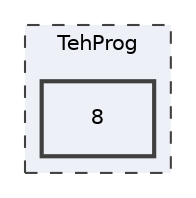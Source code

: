 digraph "D:/TehProg/8"
{
 // LATEX_PDF_SIZE
  edge [fontname="Helvetica",fontsize="10",labelfontname="Helvetica",labelfontsize="10"];
  node [fontname="Helvetica",fontsize="10",shape=record];
  compound=true
  subgraph clusterdir_5d7289a47b194e3e4873819e243758cb {
    graph [ bgcolor="#edf0f7", pencolor="grey25", style="filled,dashed,", label="TehProg", fontname="Helvetica", fontsize="10", URL="dir_5d7289a47b194e3e4873819e243758cb.html"]
  dir_6054a58da8b257e17b56d3047f324d2c [shape=box, label="8", style="filled,bold,", fillcolor="#edf0f7", color="grey25", URL="dir_6054a58da8b257e17b56d3047f324d2c.html"];
  }
}
